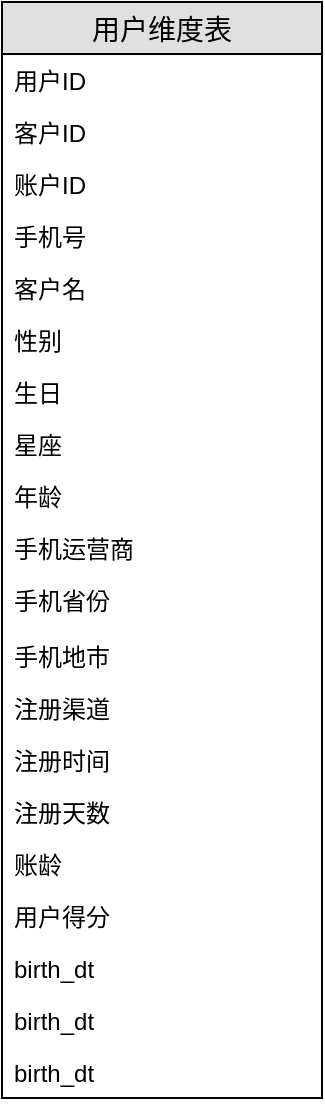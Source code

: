 <mxfile version="12.1.1" type="github" pages="1">
  <diagram id="fcCInd9inY6O_KW5-x8d" name="Page-1">
    <mxGraphModel dx="1202" dy="436" grid="1" gridSize="10" guides="1" tooltips="1" connect="1" arrows="1" fold="1" page="1" pageScale="1" pageWidth="850" pageHeight="1100" math="0" shadow="0">
      <root>
        <mxCell id="0"/>
        <mxCell id="1" parent="0"/>
        <mxCell id="N0TpUCJUA2DDhoYbRCBP-1" value="用户维度表" style="swimlane;fontStyle=0;childLayout=stackLayout;horizontal=1;startSize=26;fillColor=#e0e0e0;horizontalStack=0;resizeParent=1;resizeParentMax=0;resizeLast=0;collapsible=1;marginBottom=0;swimlaneFillColor=#ffffff;align=center;fontSize=14;" vertex="1" parent="1">
          <mxGeometry x="40" y="70" width="160" height="548" as="geometry"/>
        </mxCell>
        <mxCell id="N0TpUCJUA2DDhoYbRCBP-2" value="用户ID" style="text;strokeColor=none;fillColor=none;spacingLeft=4;spacingRight=4;overflow=hidden;rotatable=0;points=[[0,0.5],[1,0.5]];portConstraint=eastwest;fontSize=12;" vertex="1" parent="N0TpUCJUA2DDhoYbRCBP-1">
          <mxGeometry y="26" width="160" height="26" as="geometry"/>
        </mxCell>
        <mxCell id="N0TpUCJUA2DDhoYbRCBP-3" value="客户ID" style="text;strokeColor=none;fillColor=none;spacingLeft=4;spacingRight=4;overflow=hidden;rotatable=0;points=[[0,0.5],[1,0.5]];portConstraint=eastwest;fontSize=12;" vertex="1" parent="N0TpUCJUA2DDhoYbRCBP-1">
          <mxGeometry y="52" width="160" height="26" as="geometry"/>
        </mxCell>
        <mxCell id="N0TpUCJUA2DDhoYbRCBP-4" value="账户ID" style="text;strokeColor=none;fillColor=none;spacingLeft=4;spacingRight=4;overflow=hidden;rotatable=0;points=[[0,0.5],[1,0.5]];portConstraint=eastwest;fontSize=12;" vertex="1" parent="N0TpUCJUA2DDhoYbRCBP-1">
          <mxGeometry y="78" width="160" height="26" as="geometry"/>
        </mxCell>
        <mxCell id="N0TpUCJUA2DDhoYbRCBP-5" value="手机号" style="text;strokeColor=none;fillColor=none;spacingLeft=4;spacingRight=4;overflow=hidden;rotatable=0;points=[[0,0.5],[1,0.5]];portConstraint=eastwest;fontSize=12;" vertex="1" parent="N0TpUCJUA2DDhoYbRCBP-1">
          <mxGeometry y="104" width="160" height="26" as="geometry"/>
        </mxCell>
        <mxCell id="N0TpUCJUA2DDhoYbRCBP-6" value="客户名" style="text;strokeColor=none;fillColor=none;spacingLeft=4;spacingRight=4;overflow=hidden;rotatable=0;points=[[0,0.5],[1,0.5]];portConstraint=eastwest;fontSize=12;" vertex="1" parent="N0TpUCJUA2DDhoYbRCBP-1">
          <mxGeometry y="130" width="160" height="26" as="geometry"/>
        </mxCell>
        <mxCell id="N0TpUCJUA2DDhoYbRCBP-7" value="性别" style="text;strokeColor=none;fillColor=none;spacingLeft=4;spacingRight=4;overflow=hidden;rotatable=0;points=[[0,0.5],[1,0.5]];portConstraint=eastwest;fontSize=12;" vertex="1" parent="N0TpUCJUA2DDhoYbRCBP-1">
          <mxGeometry y="156" width="160" height="26" as="geometry"/>
        </mxCell>
        <mxCell id="N0TpUCJUA2DDhoYbRCBP-8" value="生日" style="text;strokeColor=none;fillColor=none;spacingLeft=4;spacingRight=4;overflow=hidden;rotatable=0;points=[[0,0.5],[1,0.5]];portConstraint=eastwest;fontSize=12;" vertex="1" parent="N0TpUCJUA2DDhoYbRCBP-1">
          <mxGeometry y="182" width="160" height="26" as="geometry"/>
        </mxCell>
        <mxCell id="N0TpUCJUA2DDhoYbRCBP-9" value="星座" style="text;strokeColor=none;fillColor=none;spacingLeft=4;spacingRight=4;overflow=hidden;rotatable=0;points=[[0,0.5],[1,0.5]];portConstraint=eastwest;fontSize=12;" vertex="1" parent="N0TpUCJUA2DDhoYbRCBP-1">
          <mxGeometry y="208" width="160" height="26" as="geometry"/>
        </mxCell>
        <mxCell id="N0TpUCJUA2DDhoYbRCBP-10" value="年龄" style="text;strokeColor=none;fillColor=none;spacingLeft=4;spacingRight=4;overflow=hidden;rotatable=0;points=[[0,0.5],[1,0.5]];portConstraint=eastwest;fontSize=12;" vertex="1" parent="N0TpUCJUA2DDhoYbRCBP-1">
          <mxGeometry y="234" width="160" height="26" as="geometry"/>
        </mxCell>
        <mxCell id="N0TpUCJUA2DDhoYbRCBP-12" value="手机运营商" style="text;strokeColor=none;fillColor=none;spacingLeft=4;spacingRight=4;overflow=hidden;rotatable=0;points=[[0,0.5],[1,0.5]];portConstraint=eastwest;fontSize=12;" vertex="1" parent="N0TpUCJUA2DDhoYbRCBP-1">
          <mxGeometry y="260" width="160" height="26" as="geometry"/>
        </mxCell>
        <mxCell id="N0TpUCJUA2DDhoYbRCBP-14" value="手机省份" style="text;strokeColor=none;fillColor=none;spacingLeft=4;spacingRight=4;overflow=hidden;rotatable=0;points=[[0,0.5],[1,0.5]];portConstraint=eastwest;fontSize=12;" vertex="1" parent="N0TpUCJUA2DDhoYbRCBP-1">
          <mxGeometry y="286" width="160" height="28" as="geometry"/>
        </mxCell>
        <mxCell id="N0TpUCJUA2DDhoYbRCBP-15" value="手机地市" style="text;strokeColor=none;fillColor=none;spacingLeft=4;spacingRight=4;overflow=hidden;rotatable=0;points=[[0,0.5],[1,0.5]];portConstraint=eastwest;fontSize=12;" vertex="1" parent="N0TpUCJUA2DDhoYbRCBP-1">
          <mxGeometry y="314" width="160" height="26" as="geometry"/>
        </mxCell>
        <mxCell id="N0TpUCJUA2DDhoYbRCBP-11" value="注册渠道" style="text;strokeColor=none;fillColor=none;spacingLeft=4;spacingRight=4;overflow=hidden;rotatable=0;points=[[0,0.5],[1,0.5]];portConstraint=eastwest;fontSize=12;" vertex="1" parent="N0TpUCJUA2DDhoYbRCBP-1">
          <mxGeometry y="340" width="160" height="26" as="geometry"/>
        </mxCell>
        <mxCell id="N0TpUCJUA2DDhoYbRCBP-16" value="注册时间" style="text;strokeColor=none;fillColor=none;spacingLeft=4;spacingRight=4;overflow=hidden;rotatable=0;points=[[0,0.5],[1,0.5]];portConstraint=eastwest;fontSize=12;" vertex="1" parent="N0TpUCJUA2DDhoYbRCBP-1">
          <mxGeometry y="366" width="160" height="26" as="geometry"/>
        </mxCell>
        <mxCell id="N0TpUCJUA2DDhoYbRCBP-17" value="注册天数" style="text;strokeColor=none;fillColor=none;spacingLeft=4;spacingRight=4;overflow=hidden;rotatable=0;points=[[0,0.5],[1,0.5]];portConstraint=eastwest;fontSize=12;" vertex="1" parent="N0TpUCJUA2DDhoYbRCBP-1">
          <mxGeometry y="392" width="160" height="26" as="geometry"/>
        </mxCell>
        <mxCell id="N0TpUCJUA2DDhoYbRCBP-18" value="账龄" style="text;strokeColor=none;fillColor=none;spacingLeft=4;spacingRight=4;overflow=hidden;rotatable=0;points=[[0,0.5],[1,0.5]];portConstraint=eastwest;fontSize=12;" vertex="1" parent="N0TpUCJUA2DDhoYbRCBP-1">
          <mxGeometry y="418" width="160" height="26" as="geometry"/>
        </mxCell>
        <mxCell id="N0TpUCJUA2DDhoYbRCBP-19" value="用户得分" style="text;strokeColor=none;fillColor=none;spacingLeft=4;spacingRight=4;overflow=hidden;rotatable=0;points=[[0,0.5],[1,0.5]];portConstraint=eastwest;fontSize=12;" vertex="1" parent="N0TpUCJUA2DDhoYbRCBP-1">
          <mxGeometry y="444" width="160" height="26" as="geometry"/>
        </mxCell>
        <mxCell id="N0TpUCJUA2DDhoYbRCBP-20" value="birth_dt" style="text;strokeColor=none;fillColor=none;spacingLeft=4;spacingRight=4;overflow=hidden;rotatable=0;points=[[0,0.5],[1,0.5]];portConstraint=eastwest;fontSize=12;" vertex="1" parent="N0TpUCJUA2DDhoYbRCBP-1">
          <mxGeometry y="470" width="160" height="26" as="geometry"/>
        </mxCell>
        <mxCell id="N0TpUCJUA2DDhoYbRCBP-21" value="birth_dt" style="text;strokeColor=none;fillColor=none;spacingLeft=4;spacingRight=4;overflow=hidden;rotatable=0;points=[[0,0.5],[1,0.5]];portConstraint=eastwest;fontSize=12;" vertex="1" parent="N0TpUCJUA2DDhoYbRCBP-1">
          <mxGeometry y="496" width="160" height="26" as="geometry"/>
        </mxCell>
        <mxCell id="N0TpUCJUA2DDhoYbRCBP-13" value="birth_dt" style="text;strokeColor=none;fillColor=none;spacingLeft=4;spacingRight=4;overflow=hidden;rotatable=0;points=[[0,0.5],[1,0.5]];portConstraint=eastwest;fontSize=12;" vertex="1" parent="N0TpUCJUA2DDhoYbRCBP-1">
          <mxGeometry y="522" width="160" height="26" as="geometry"/>
        </mxCell>
      </root>
    </mxGraphModel>
  </diagram>
</mxfile>
